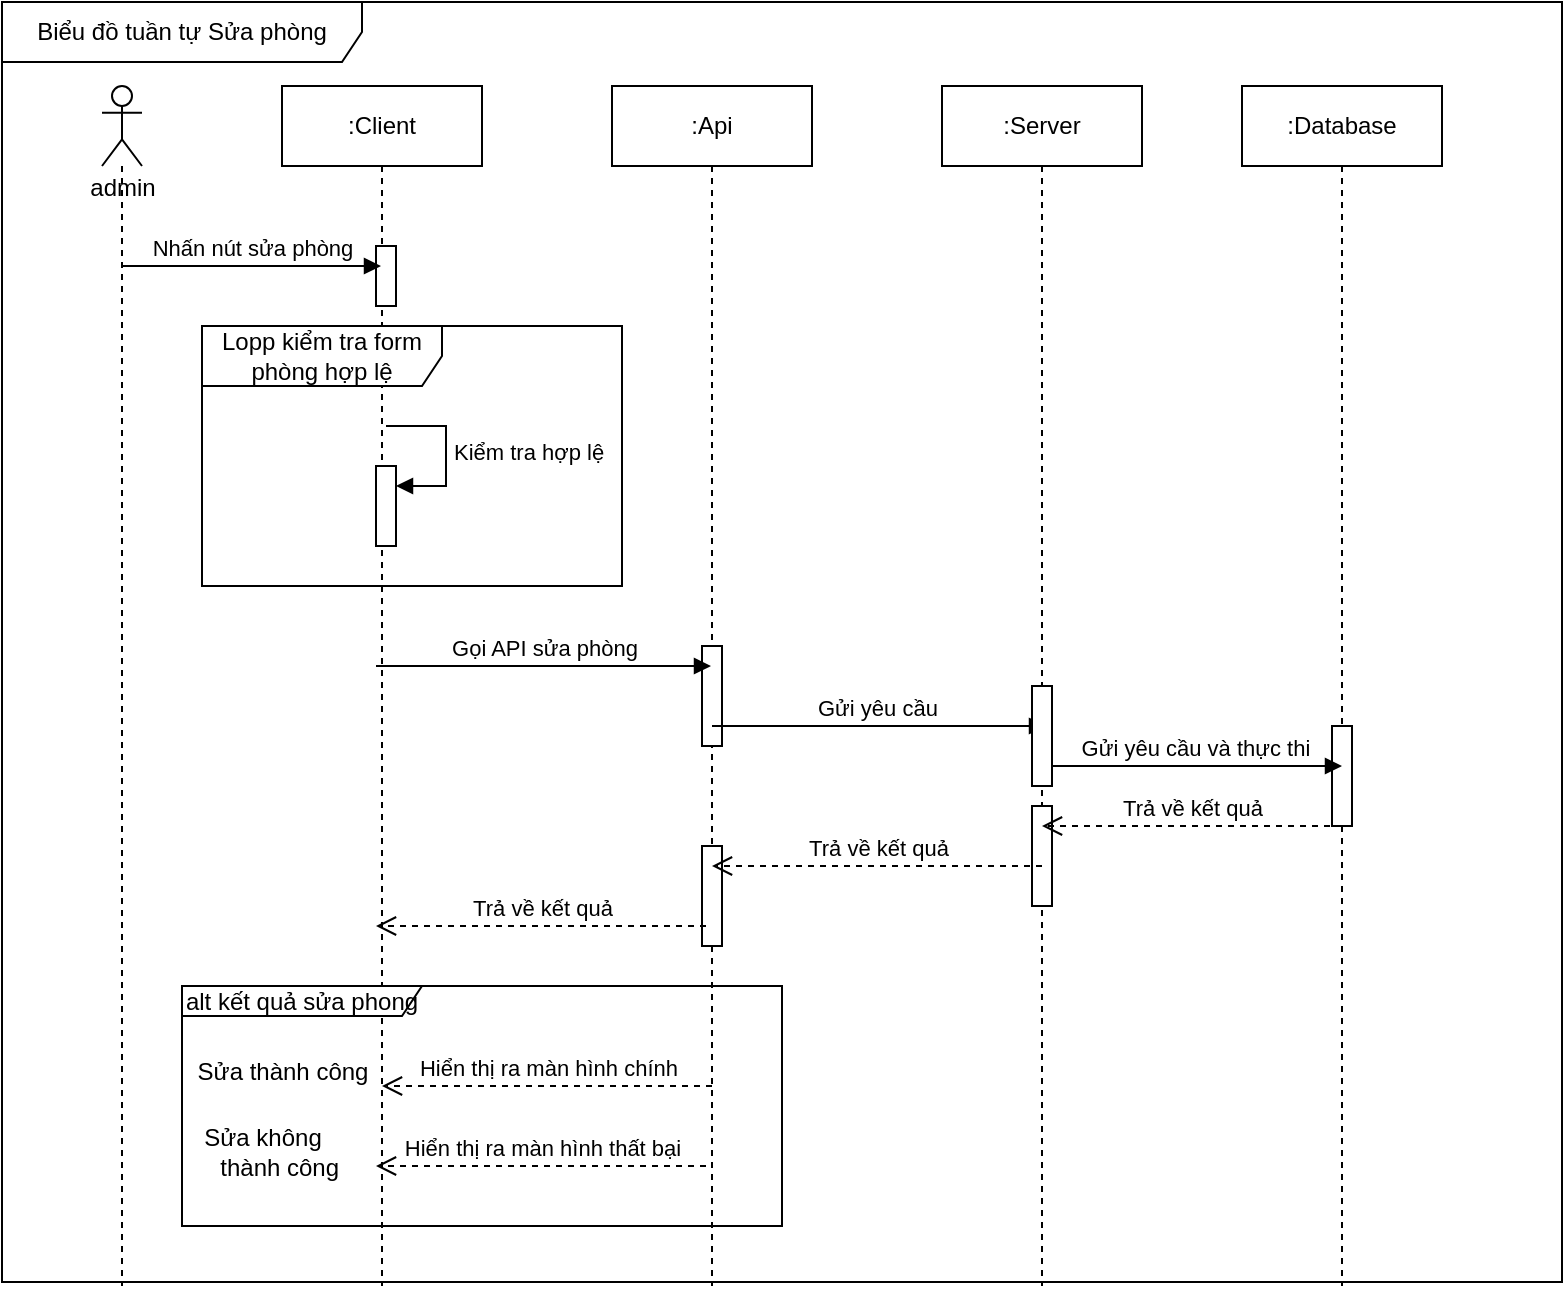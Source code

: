 <mxfile version="24.8.3">
  <diagram name="Page-1" id="2YBvvXClWsGukQMizWep">
    <mxGraphModel dx="1050" dy="557" grid="1" gridSize="10" guides="1" tooltips="1" connect="1" arrows="1" fold="1" page="1" pageScale="1" pageWidth="850" pageHeight="1100" math="0" shadow="0">
      <root>
        <mxCell id="0" />
        <mxCell id="1" parent="0" />
        <mxCell id="aM9ryv3xv72pqoxQDRHE-1" value=":Client" style="shape=umlLifeline;perimeter=lifelinePerimeter;whiteSpace=wrap;html=1;container=0;dropTarget=0;collapsible=0;recursiveResize=0;outlineConnect=0;portConstraint=eastwest;newEdgeStyle={&quot;edgeStyle&quot;:&quot;elbowEdgeStyle&quot;,&quot;elbow&quot;:&quot;vertical&quot;,&quot;curved&quot;:0,&quot;rounded&quot;:0};" parent="1" vertex="1">
          <mxGeometry x="160" y="80" width="100" height="600" as="geometry" />
        </mxCell>
        <mxCell id="GW5HnA62ED8j3x2sCTIx-29" value="" style="html=1;points=[[0,0,0,0,5],[0,1,0,0,-5],[1,0,0,0,5],[1,1,0,0,-5]];perimeter=orthogonalPerimeter;outlineConnect=0;targetShapes=umlLifeline;portConstraint=eastwest;newEdgeStyle={&quot;curved&quot;:0,&quot;rounded&quot;:0};" vertex="1" parent="aM9ryv3xv72pqoxQDRHE-1">
          <mxGeometry x="47" y="80" width="10" height="30" as="geometry" />
        </mxCell>
        <mxCell id="GW5HnA62ED8j3x2sCTIx-1" value="" style="shape=umlLifeline;perimeter=lifelinePerimeter;whiteSpace=wrap;html=1;container=1;dropTarget=0;collapsible=0;recursiveResize=0;outlineConnect=0;portConstraint=eastwest;newEdgeStyle={&quot;curved&quot;:0,&quot;rounded&quot;:0};participant=umlActor;size=40;" vertex="1" parent="1">
          <mxGeometry x="70" y="80" width="20" height="600" as="geometry" />
        </mxCell>
        <mxCell id="GW5HnA62ED8j3x2sCTIx-2" value="&lt;div&gt;&lt;br&gt;&lt;/div&gt;&lt;div&gt;&lt;br&gt;&lt;/div&gt;&lt;div&gt;&lt;span style=&quot;background-color: initial;&quot;&gt;admin&lt;/span&gt;&lt;/div&gt;&lt;div&gt;&lt;br&gt;&lt;/div&gt;" style="text;html=1;align=center;verticalAlign=middle;resizable=0;points=[];autosize=1;strokeColor=none;fillColor=none;" vertex="1" parent="1">
          <mxGeometry x="50" y="88" width="60" height="70" as="geometry" />
        </mxCell>
        <mxCell id="GW5HnA62ED8j3x2sCTIx-3" value=":Api" style="shape=umlLifeline;perimeter=lifelinePerimeter;whiteSpace=wrap;html=1;container=0;dropTarget=0;collapsible=0;recursiveResize=0;outlineConnect=0;portConstraint=eastwest;newEdgeStyle={&quot;edgeStyle&quot;:&quot;elbowEdgeStyle&quot;,&quot;elbow&quot;:&quot;vertical&quot;,&quot;curved&quot;:0,&quot;rounded&quot;:0};" vertex="1" parent="1">
          <mxGeometry x="325" y="80" width="100" height="600" as="geometry" />
        </mxCell>
        <mxCell id="GW5HnA62ED8j3x2sCTIx-22" value="" style="html=1;points=[[0,0,0,0,5],[0,1,0,0,-5],[1,0,0,0,5],[1,1,0,0,-5]];perimeter=orthogonalPerimeter;outlineConnect=0;targetShapes=umlLifeline;portConstraint=eastwest;newEdgeStyle={&quot;curved&quot;:0,&quot;rounded&quot;:0};" vertex="1" parent="GW5HnA62ED8j3x2sCTIx-3">
          <mxGeometry x="45" y="280" width="10" height="50" as="geometry" />
        </mxCell>
        <mxCell id="GW5HnA62ED8j3x2sCTIx-28" value="" style="html=1;points=[[0,0,0,0,5],[0,1,0,0,-5],[1,0,0,0,5],[1,1,0,0,-5]];perimeter=orthogonalPerimeter;outlineConnect=0;targetShapes=umlLifeline;portConstraint=eastwest;newEdgeStyle={&quot;curved&quot;:0,&quot;rounded&quot;:0};" vertex="1" parent="GW5HnA62ED8j3x2sCTIx-3">
          <mxGeometry x="45" y="380" width="10" height="50" as="geometry" />
        </mxCell>
        <mxCell id="GW5HnA62ED8j3x2sCTIx-4" value=":Server" style="shape=umlLifeline;perimeter=lifelinePerimeter;whiteSpace=wrap;html=1;container=0;dropTarget=0;collapsible=0;recursiveResize=0;outlineConnect=0;portConstraint=eastwest;newEdgeStyle={&quot;edgeStyle&quot;:&quot;elbowEdgeStyle&quot;,&quot;elbow&quot;:&quot;vertical&quot;,&quot;curved&quot;:0,&quot;rounded&quot;:0};" vertex="1" parent="1">
          <mxGeometry x="490" y="80" width="100" height="600" as="geometry" />
        </mxCell>
        <mxCell id="GW5HnA62ED8j3x2sCTIx-27" value="" style="html=1;points=[[0,0,0,0,5],[0,1,0,0,-5],[1,0,0,0,5],[1,1,0,0,-5]];perimeter=orthogonalPerimeter;outlineConnect=0;targetShapes=umlLifeline;portConstraint=eastwest;newEdgeStyle={&quot;curved&quot;:0,&quot;rounded&quot;:0};" vertex="1" parent="GW5HnA62ED8j3x2sCTIx-4">
          <mxGeometry x="45" y="360" width="10" height="50" as="geometry" />
        </mxCell>
        <mxCell id="GW5HnA62ED8j3x2sCTIx-5" value=":Database" style="shape=umlLifeline;perimeter=lifelinePerimeter;whiteSpace=wrap;html=1;container=0;dropTarget=0;collapsible=0;recursiveResize=0;outlineConnect=0;portConstraint=eastwest;newEdgeStyle={&quot;edgeStyle&quot;:&quot;elbowEdgeStyle&quot;,&quot;elbow&quot;:&quot;vertical&quot;,&quot;curved&quot;:0,&quot;rounded&quot;:0};size=40;" vertex="1" parent="1">
          <mxGeometry x="640" y="80" width="100" height="600" as="geometry" />
        </mxCell>
        <mxCell id="GW5HnA62ED8j3x2sCTIx-26" value="" style="html=1;points=[[0,0,0,0,5],[0,1,0,0,-5],[1,0,0,0,5],[1,1,0,0,-5]];perimeter=orthogonalPerimeter;outlineConnect=0;targetShapes=umlLifeline;portConstraint=eastwest;newEdgeStyle={&quot;curved&quot;:0,&quot;rounded&quot;:0};" vertex="1" parent="GW5HnA62ED8j3x2sCTIx-5">
          <mxGeometry x="45" y="320" width="10" height="50" as="geometry" />
        </mxCell>
        <mxCell id="GW5HnA62ED8j3x2sCTIx-7" value="Nhấn nút sửa phòng" style="html=1;verticalAlign=bottom;endArrow=block;curved=0;rounded=0;" edge="1" parent="1" target="aM9ryv3xv72pqoxQDRHE-1">
          <mxGeometry width="80" relative="1" as="geometry">
            <mxPoint x="80" y="170" as="sourcePoint" />
            <mxPoint x="160" y="170" as="targetPoint" />
          </mxGeometry>
        </mxCell>
        <mxCell id="GW5HnA62ED8j3x2sCTIx-8" value="Lopp kiểm tra form phòng hợp lệ" style="shape=umlFrame;whiteSpace=wrap;html=1;pointerEvents=0;width=120;height=30;" vertex="1" parent="1">
          <mxGeometry x="120" y="200" width="210" height="130" as="geometry" />
        </mxCell>
        <mxCell id="GW5HnA62ED8j3x2sCTIx-9" value="" style="html=1;points=[[0,0,0,0,5],[0,1,0,0,-5],[1,0,0,0,5],[1,1,0,0,-5]];perimeter=orthogonalPerimeter;outlineConnect=0;targetShapes=umlLifeline;portConstraint=eastwest;newEdgeStyle={&quot;curved&quot;:0,&quot;rounded&quot;:0};" vertex="1" parent="1">
          <mxGeometry x="207" y="270" width="10" height="40" as="geometry" />
        </mxCell>
        <mxCell id="GW5HnA62ED8j3x2sCTIx-10" value="Kiểm tra hợp lệ" style="html=1;align=left;spacingLeft=2;endArrow=block;rounded=0;edgeStyle=orthogonalEdgeStyle;curved=0;rounded=0;" edge="1" target="GW5HnA62ED8j3x2sCTIx-9" parent="1">
          <mxGeometry relative="1" as="geometry">
            <mxPoint x="212" y="250" as="sourcePoint" />
            <Array as="points">
              <mxPoint x="242" y="280" />
            </Array>
          </mxGeometry>
        </mxCell>
        <mxCell id="GW5HnA62ED8j3x2sCTIx-11" value="Gọi API sửa phòng" style="html=1;verticalAlign=bottom;endArrow=block;curved=0;rounded=0;" edge="1" parent="1" target="GW5HnA62ED8j3x2sCTIx-3">
          <mxGeometry width="80" relative="1" as="geometry">
            <mxPoint x="207" y="370" as="sourcePoint" />
            <mxPoint x="337" y="370" as="targetPoint" />
          </mxGeometry>
        </mxCell>
        <mxCell id="GW5HnA62ED8j3x2sCTIx-12" value="Gửi yêu cầu&amp;nbsp;" style="html=1;verticalAlign=bottom;endArrow=block;curved=0;rounded=0;" edge="1" parent="1" source="GW5HnA62ED8j3x2sCTIx-3">
          <mxGeometry width="80" relative="1" as="geometry">
            <mxPoint x="374" y="400" as="sourcePoint" />
            <mxPoint x="542" y="400" as="targetPoint" />
          </mxGeometry>
        </mxCell>
        <mxCell id="GW5HnA62ED8j3x2sCTIx-13" value="Gửi yêu cầu và thực thi&amp;nbsp;" style="html=1;verticalAlign=bottom;endArrow=block;curved=0;rounded=0;" edge="1" parent="1" source="GW5HnA62ED8j3x2sCTIx-23">
          <mxGeometry width="80" relative="1" as="geometry">
            <mxPoint x="540" y="420" as="sourcePoint" />
            <mxPoint x="690" y="420" as="targetPoint" />
          </mxGeometry>
        </mxCell>
        <mxCell id="GW5HnA62ED8j3x2sCTIx-14" value="Trả về kết quả" style="html=1;verticalAlign=bottom;endArrow=open;dashed=1;endSize=8;curved=0;rounded=0;" edge="1" parent="1" target="GW5HnA62ED8j3x2sCTIx-4">
          <mxGeometry relative="1" as="geometry">
            <mxPoint x="690" y="450" as="sourcePoint" />
            <mxPoint x="610" y="450" as="targetPoint" />
          </mxGeometry>
        </mxCell>
        <mxCell id="GW5HnA62ED8j3x2sCTIx-15" value="Trả về kết quả" style="html=1;verticalAlign=bottom;endArrow=open;dashed=1;endSize=8;curved=0;rounded=0;" edge="1" parent="1" target="GW5HnA62ED8j3x2sCTIx-3">
          <mxGeometry relative="1" as="geometry">
            <mxPoint x="540" y="470" as="sourcePoint" />
            <mxPoint x="460" y="470" as="targetPoint" />
          </mxGeometry>
        </mxCell>
        <mxCell id="GW5HnA62ED8j3x2sCTIx-16" value="Trả về kết quả" style="html=1;verticalAlign=bottom;endArrow=open;dashed=1;endSize=8;curved=0;rounded=0;" edge="1" parent="1">
          <mxGeometry relative="1" as="geometry">
            <mxPoint x="372" y="500" as="sourcePoint" />
            <mxPoint x="207" y="500" as="targetPoint" />
          </mxGeometry>
        </mxCell>
        <mxCell id="GW5HnA62ED8j3x2sCTIx-17" value="alt kết quả sửa phong" style="shape=umlFrame;whiteSpace=wrap;html=1;pointerEvents=0;width=120;height=15;" vertex="1" parent="1">
          <mxGeometry x="110" y="530" width="300" height="120" as="geometry" />
        </mxCell>
        <mxCell id="GW5HnA62ED8j3x2sCTIx-18" value="Hiển thị ra màn hình chính" style="html=1;verticalAlign=bottom;endArrow=open;dashed=1;endSize=8;curved=0;rounded=0;" edge="1" parent="1">
          <mxGeometry relative="1" as="geometry">
            <mxPoint x="375" y="580" as="sourcePoint" />
            <mxPoint x="210" y="580" as="targetPoint" />
          </mxGeometry>
        </mxCell>
        <mxCell id="GW5HnA62ED8j3x2sCTIx-19" value="&amp;nbsp; &amp;nbsp; &amp;nbsp; Sửa thành công" style="text;html=1;align=center;verticalAlign=middle;resizable=0;points=[];autosize=1;strokeColor=none;fillColor=none;" vertex="1" parent="1">
          <mxGeometry x="85" y="558" width="130" height="30" as="geometry" />
        </mxCell>
        <mxCell id="GW5HnA62ED8j3x2sCTIx-20" value="Hiển thị ra màn hình thất bại" style="html=1;verticalAlign=bottom;endArrow=open;dashed=1;endSize=8;curved=0;rounded=0;" edge="1" parent="1">
          <mxGeometry relative="1" as="geometry">
            <mxPoint x="372" y="620" as="sourcePoint" />
            <mxPoint x="207" y="620" as="targetPoint" />
          </mxGeometry>
        </mxCell>
        <mxCell id="GW5HnA62ED8j3x2sCTIx-21" value="&amp;nbsp; &amp;nbsp; &amp;nbsp; &amp;nbsp; &amp;nbsp; &amp;nbsp; &amp;nbsp;Sửa không&amp;nbsp;&lt;div&gt;&amp;nbsp; &amp;nbsp; &amp;nbsp; &amp;nbsp; &amp;nbsp; &amp;nbsp; &amp;nbsp; &amp;nbsp; &amp;nbsp;thành công&lt;/div&gt;" style="text;html=1;align=center;verticalAlign=middle;resizable=0;points=[];autosize=1;strokeColor=none;fillColor=none;" vertex="1" parent="1">
          <mxGeometry x="60" y="593" width="140" height="40" as="geometry" />
        </mxCell>
        <mxCell id="GW5HnA62ED8j3x2sCTIx-25" value="" style="html=1;verticalAlign=bottom;endArrow=block;curved=0;rounded=0;" edge="1" parent="1" target="GW5HnA62ED8j3x2sCTIx-23">
          <mxGeometry width="80" relative="1" as="geometry">
            <mxPoint x="540" y="420" as="sourcePoint" />
            <mxPoint x="690" y="420" as="targetPoint" />
          </mxGeometry>
        </mxCell>
        <mxCell id="GW5HnA62ED8j3x2sCTIx-23" value="" style="html=1;points=[[0,0,0,0,5],[0,1,0,0,-5],[1,0,0,0,5],[1,1,0,0,-5]];perimeter=orthogonalPerimeter;outlineConnect=0;targetShapes=umlLifeline;portConstraint=eastwest;newEdgeStyle={&quot;curved&quot;:0,&quot;rounded&quot;:0};" vertex="1" parent="1">
          <mxGeometry x="535" y="380" width="10" height="50" as="geometry" />
        </mxCell>
        <mxCell id="GW5HnA62ED8j3x2sCTIx-30" value="Biểu đồ tuần tự Sửa phòng" style="shape=umlFrame;whiteSpace=wrap;html=1;pointerEvents=0;width=180;height=30;" vertex="1" parent="1">
          <mxGeometry x="20" y="38" width="780" height="640" as="geometry" />
        </mxCell>
      </root>
    </mxGraphModel>
  </diagram>
</mxfile>
